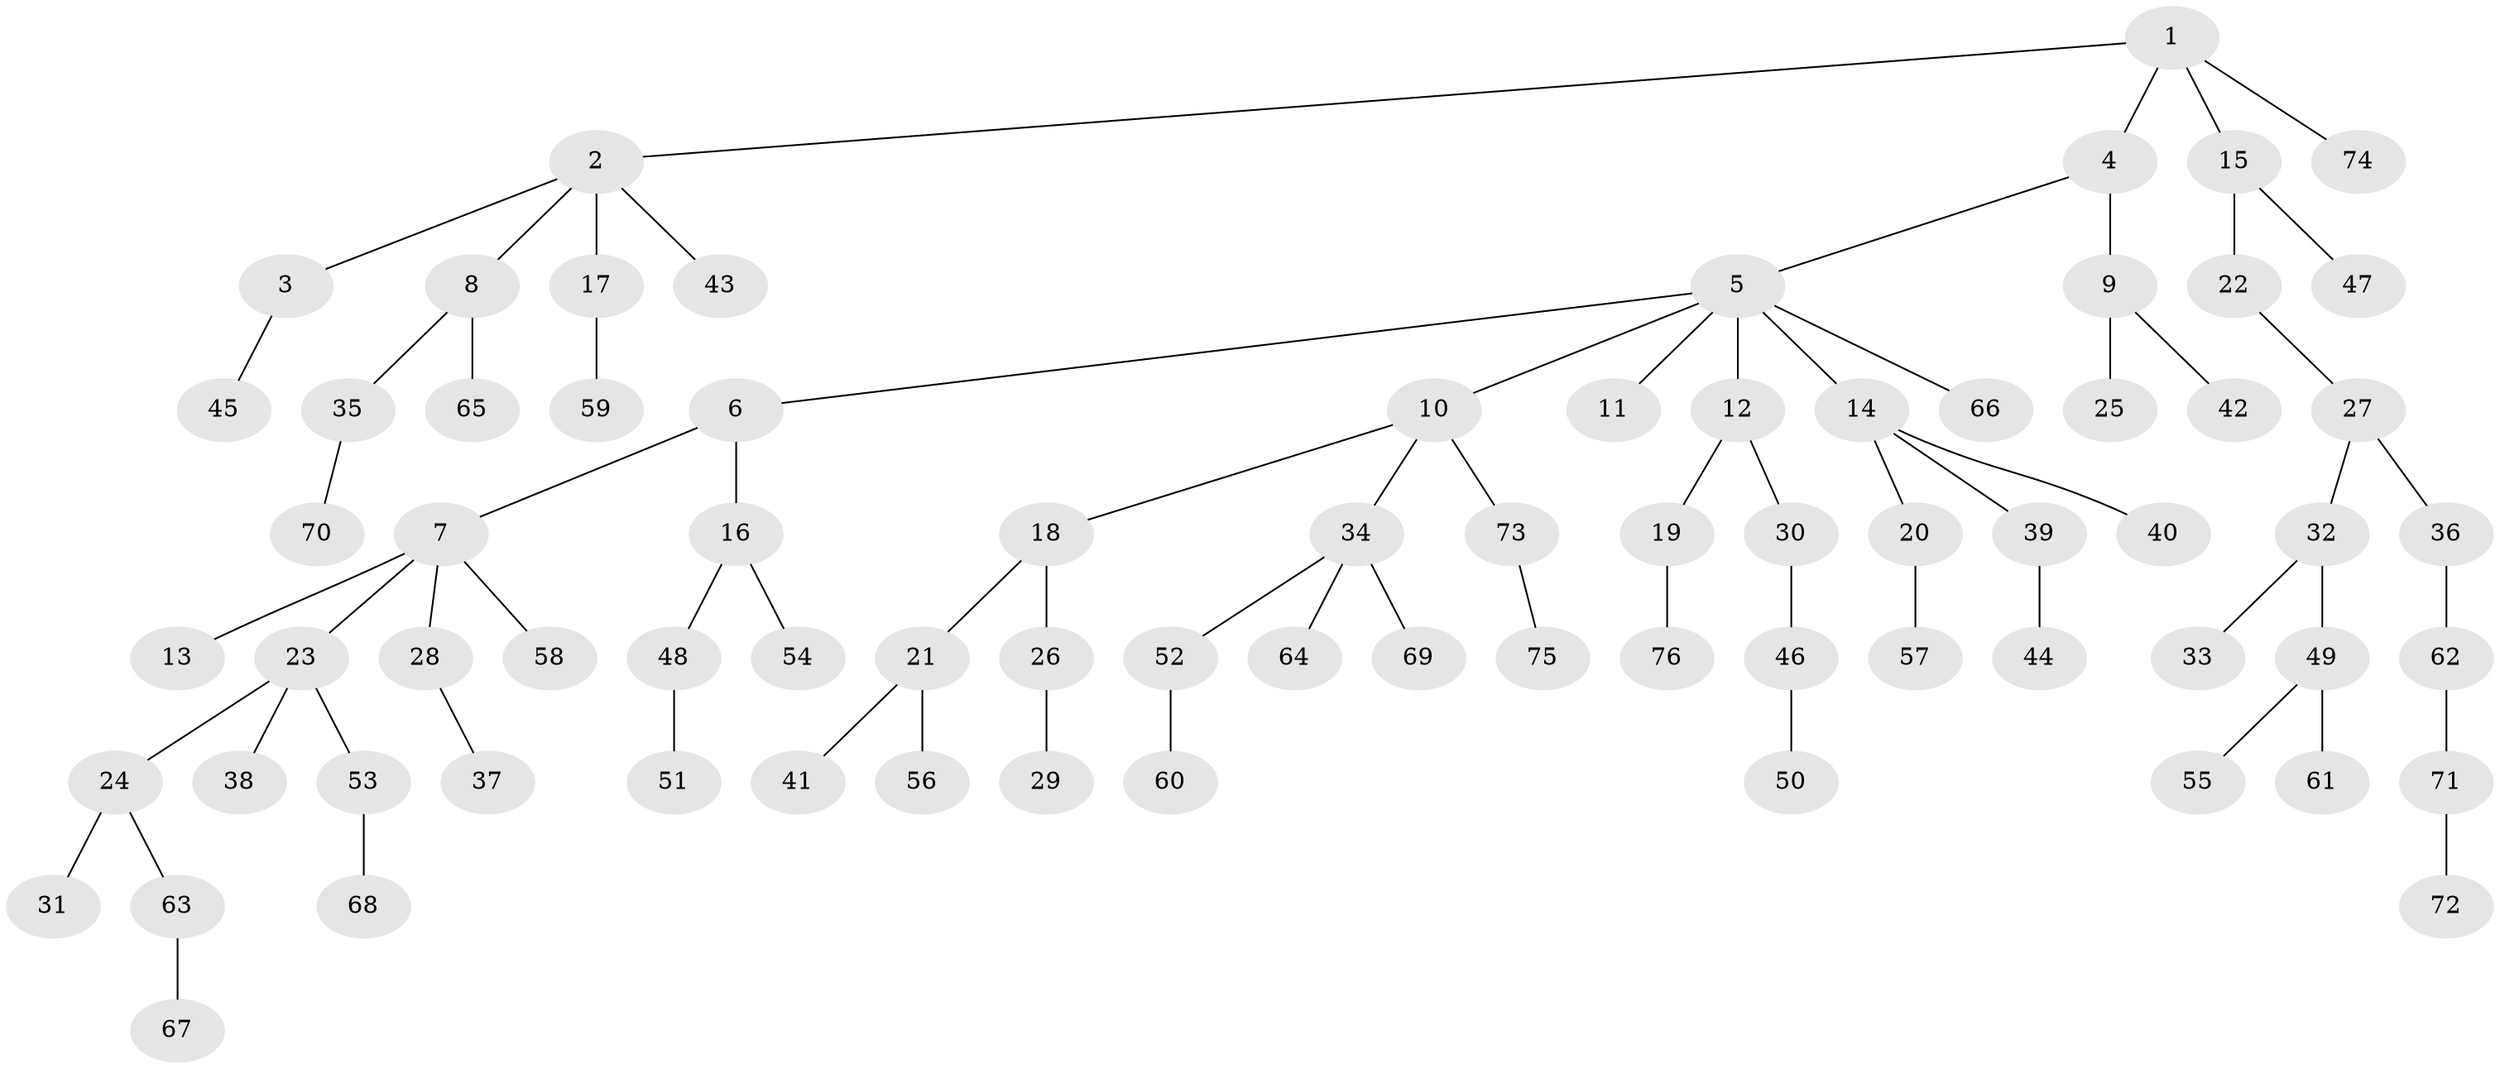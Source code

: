 // coarse degree distribution, {7: 0.03773584905660377, 2: 0.1509433962264151, 3: 0.1509433962264151, 4: 0.09433962264150944, 1: 0.5660377358490566}
// Generated by graph-tools (version 1.1) at 2025/19/03/04/25 18:19:21]
// undirected, 76 vertices, 75 edges
graph export_dot {
graph [start="1"]
  node [color=gray90,style=filled];
  1;
  2;
  3;
  4;
  5;
  6;
  7;
  8;
  9;
  10;
  11;
  12;
  13;
  14;
  15;
  16;
  17;
  18;
  19;
  20;
  21;
  22;
  23;
  24;
  25;
  26;
  27;
  28;
  29;
  30;
  31;
  32;
  33;
  34;
  35;
  36;
  37;
  38;
  39;
  40;
  41;
  42;
  43;
  44;
  45;
  46;
  47;
  48;
  49;
  50;
  51;
  52;
  53;
  54;
  55;
  56;
  57;
  58;
  59;
  60;
  61;
  62;
  63;
  64;
  65;
  66;
  67;
  68;
  69;
  70;
  71;
  72;
  73;
  74;
  75;
  76;
  1 -- 2;
  1 -- 4;
  1 -- 15;
  1 -- 74;
  2 -- 3;
  2 -- 8;
  2 -- 17;
  2 -- 43;
  3 -- 45;
  4 -- 5;
  4 -- 9;
  5 -- 6;
  5 -- 10;
  5 -- 11;
  5 -- 12;
  5 -- 14;
  5 -- 66;
  6 -- 7;
  6 -- 16;
  7 -- 13;
  7 -- 23;
  7 -- 28;
  7 -- 58;
  8 -- 35;
  8 -- 65;
  9 -- 25;
  9 -- 42;
  10 -- 18;
  10 -- 34;
  10 -- 73;
  12 -- 19;
  12 -- 30;
  14 -- 20;
  14 -- 39;
  14 -- 40;
  15 -- 22;
  15 -- 47;
  16 -- 48;
  16 -- 54;
  17 -- 59;
  18 -- 21;
  18 -- 26;
  19 -- 76;
  20 -- 57;
  21 -- 41;
  21 -- 56;
  22 -- 27;
  23 -- 24;
  23 -- 38;
  23 -- 53;
  24 -- 31;
  24 -- 63;
  26 -- 29;
  27 -- 32;
  27 -- 36;
  28 -- 37;
  30 -- 46;
  32 -- 33;
  32 -- 49;
  34 -- 52;
  34 -- 64;
  34 -- 69;
  35 -- 70;
  36 -- 62;
  39 -- 44;
  46 -- 50;
  48 -- 51;
  49 -- 55;
  49 -- 61;
  52 -- 60;
  53 -- 68;
  62 -- 71;
  63 -- 67;
  71 -- 72;
  73 -- 75;
}

